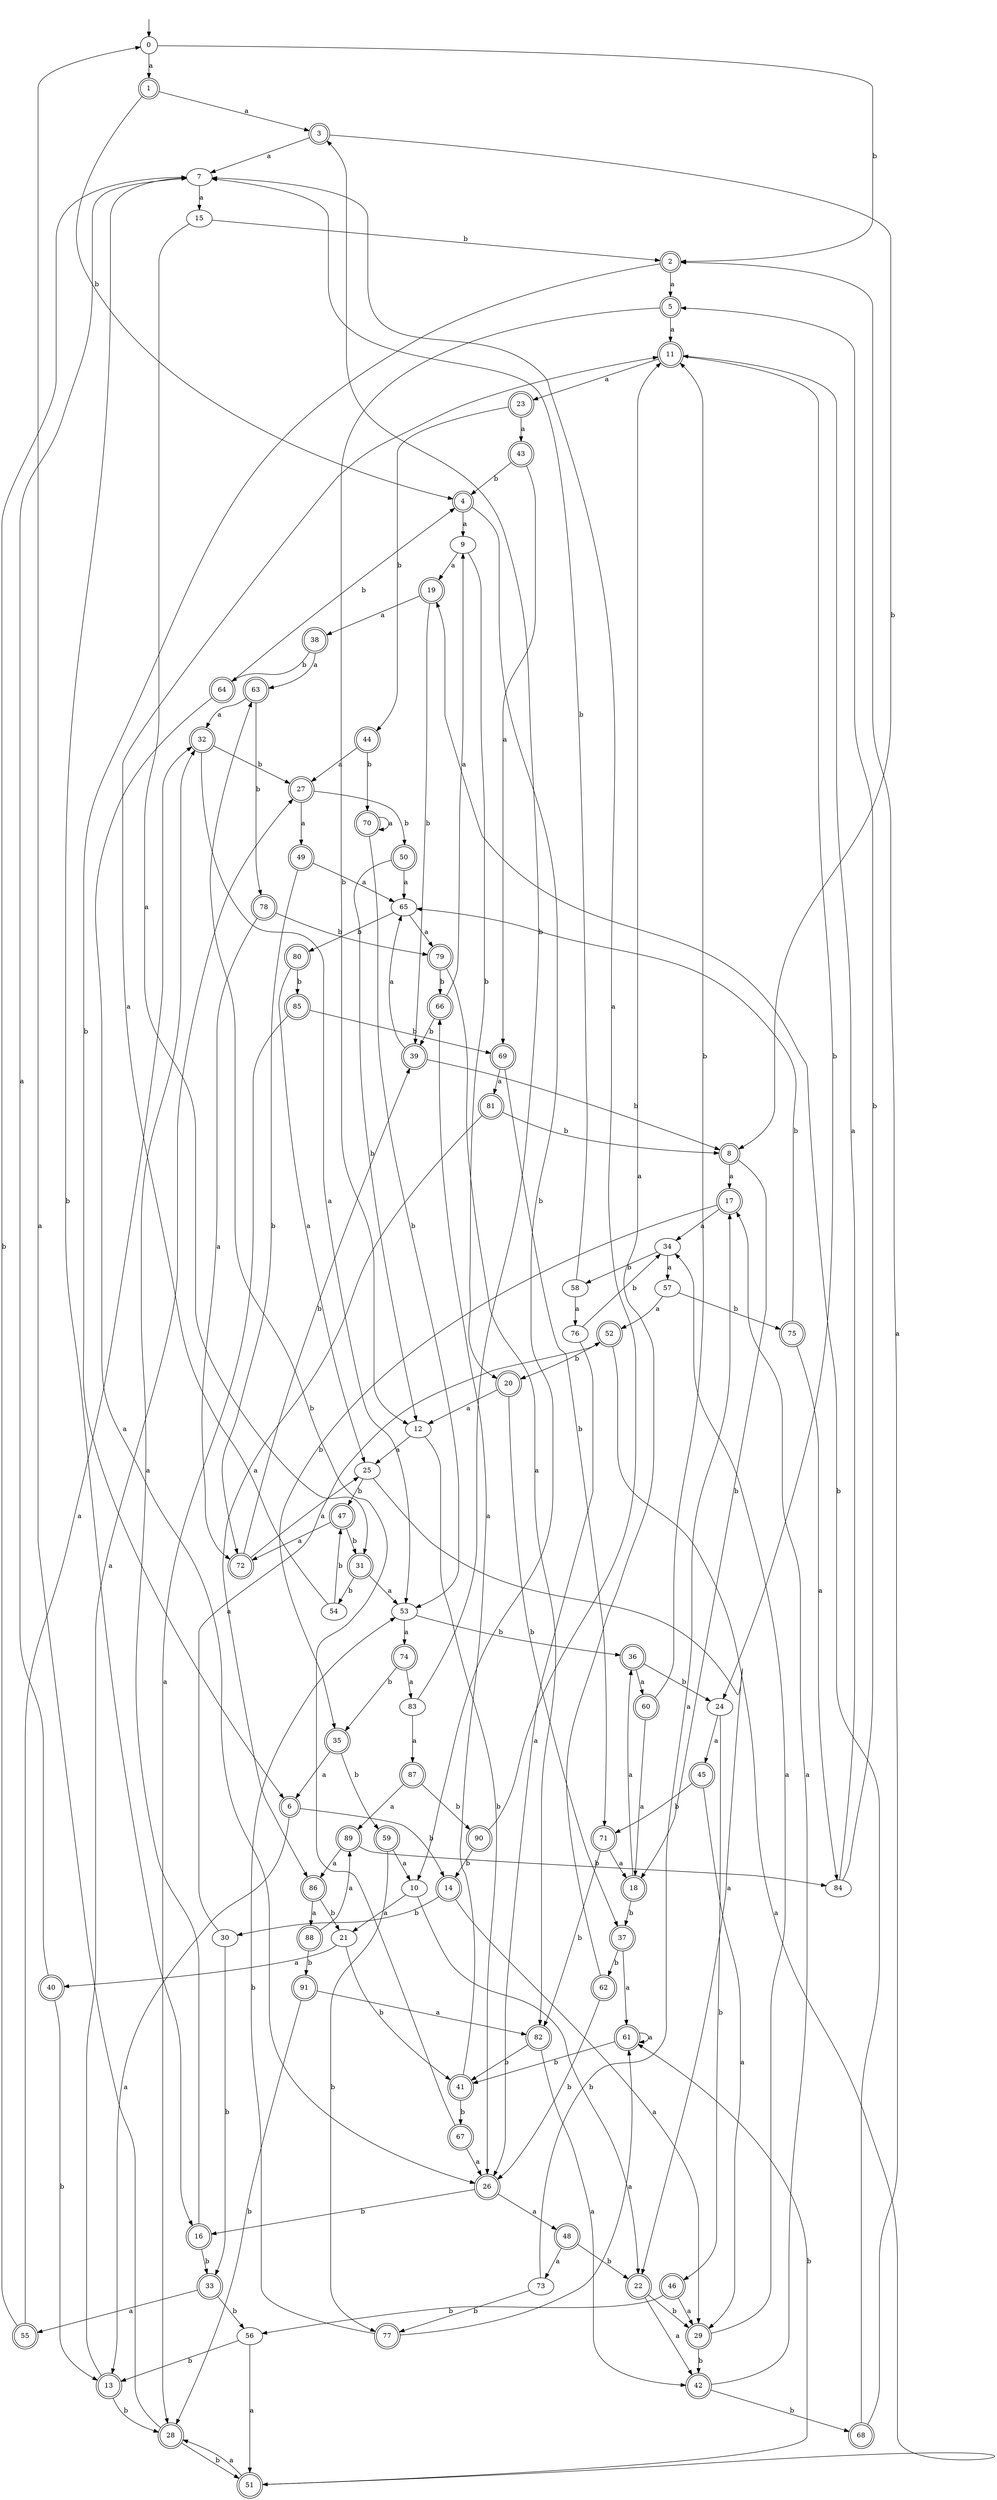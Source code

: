 digraph RandomDFA {
  __start0 [label="", shape=none];
  __start0 -> 0 [label=""];
  0 [shape=circle]
  0 -> 1 [label="a"]
  0 -> 2 [label="b"]
  1 [shape=doublecircle]
  1 -> 3 [label="a"]
  1 -> 4 [label="b"]
  2 [shape=doublecircle]
  2 -> 5 [label="a"]
  2 -> 6 [label="b"]
  3 [shape=doublecircle]
  3 -> 7 [label="a"]
  3 -> 8 [label="b"]
  4 [shape=doublecircle]
  4 -> 9 [label="a"]
  4 -> 10 [label="b"]
  5 [shape=doublecircle]
  5 -> 11 [label="a"]
  5 -> 12 [label="b"]
  6 [shape=doublecircle]
  6 -> 13 [label="a"]
  6 -> 14 [label="b"]
  7
  7 -> 15 [label="a"]
  7 -> 16 [label="b"]
  8 [shape=doublecircle]
  8 -> 17 [label="a"]
  8 -> 18 [label="b"]
  9
  9 -> 19 [label="a"]
  9 -> 20 [label="b"]
  10
  10 -> 21 [label="a"]
  10 -> 22 [label="b"]
  11 [shape=doublecircle]
  11 -> 23 [label="a"]
  11 -> 24 [label="b"]
  12
  12 -> 25 [label="a"]
  12 -> 26 [label="b"]
  13 [shape=doublecircle]
  13 -> 27 [label="a"]
  13 -> 28 [label="b"]
  14 [shape=doublecircle]
  14 -> 29 [label="a"]
  14 -> 30 [label="b"]
  15
  15 -> 31 [label="a"]
  15 -> 2 [label="b"]
  16 [shape=doublecircle]
  16 -> 32 [label="a"]
  16 -> 33 [label="b"]
  17 [shape=doublecircle]
  17 -> 34 [label="a"]
  17 -> 35 [label="b"]
  18 [shape=doublecircle]
  18 -> 36 [label="a"]
  18 -> 37 [label="b"]
  19 [shape=doublecircle]
  19 -> 38 [label="a"]
  19 -> 39 [label="b"]
  20 [shape=doublecircle]
  20 -> 12 [label="a"]
  20 -> 37 [label="b"]
  21
  21 -> 40 [label="a"]
  21 -> 41 [label="b"]
  22 [shape=doublecircle]
  22 -> 42 [label="a"]
  22 -> 29 [label="b"]
  23 [shape=doublecircle]
  23 -> 43 [label="a"]
  23 -> 44 [label="b"]
  24
  24 -> 45 [label="a"]
  24 -> 46 [label="b"]
  25
  25 -> 22 [label="a"]
  25 -> 47 [label="b"]
  26 [shape=doublecircle]
  26 -> 48 [label="a"]
  26 -> 16 [label="b"]
  27 [shape=doublecircle]
  27 -> 49 [label="a"]
  27 -> 50 [label="b"]
  28 [shape=doublecircle]
  28 -> 0 [label="a"]
  28 -> 51 [label="b"]
  29 [shape=doublecircle]
  29 -> 34 [label="a"]
  29 -> 42 [label="b"]
  30
  30 -> 52 [label="a"]
  30 -> 33 [label="b"]
  31 [shape=doublecircle]
  31 -> 53 [label="a"]
  31 -> 54 [label="b"]
  32 [shape=doublecircle]
  32 -> 53 [label="a"]
  32 -> 27 [label="b"]
  33 [shape=doublecircle]
  33 -> 55 [label="a"]
  33 -> 56 [label="b"]
  34
  34 -> 57 [label="a"]
  34 -> 58 [label="b"]
  35 [shape=doublecircle]
  35 -> 6 [label="a"]
  35 -> 59 [label="b"]
  36 [shape=doublecircle]
  36 -> 60 [label="a"]
  36 -> 24 [label="b"]
  37 [shape=doublecircle]
  37 -> 61 [label="a"]
  37 -> 62 [label="b"]
  38 [shape=doublecircle]
  38 -> 63 [label="a"]
  38 -> 64 [label="b"]
  39 [shape=doublecircle]
  39 -> 65 [label="a"]
  39 -> 8 [label="b"]
  40 [shape=doublecircle]
  40 -> 7 [label="a"]
  40 -> 13 [label="b"]
  41 [shape=doublecircle]
  41 -> 66 [label="a"]
  41 -> 67 [label="b"]
  42 [shape=doublecircle]
  42 -> 17 [label="a"]
  42 -> 68 [label="b"]
  43 [shape=doublecircle]
  43 -> 69 [label="a"]
  43 -> 4 [label="b"]
  44 [shape=doublecircle]
  44 -> 27 [label="a"]
  44 -> 70 [label="b"]
  45 [shape=doublecircle]
  45 -> 29 [label="a"]
  45 -> 71 [label="b"]
  46 [shape=doublecircle]
  46 -> 29 [label="a"]
  46 -> 56 [label="b"]
  47 [shape=doublecircle]
  47 -> 72 [label="a"]
  47 -> 31 [label="b"]
  48 [shape=doublecircle]
  48 -> 73 [label="a"]
  48 -> 22 [label="b"]
  49 [shape=doublecircle]
  49 -> 65 [label="a"]
  49 -> 72 [label="b"]
  50 [shape=doublecircle]
  50 -> 65 [label="a"]
  50 -> 12 [label="b"]
  51 [shape=doublecircle]
  51 -> 28 [label="a"]
  51 -> 61 [label="b"]
  52 [shape=doublecircle]
  52 -> 51 [label="a"]
  52 -> 20 [label="b"]
  53
  53 -> 74 [label="a"]
  53 -> 36 [label="b"]
  54
  54 -> 11 [label="a"]
  54 -> 47 [label="b"]
  55 [shape=doublecircle]
  55 -> 32 [label="a"]
  55 -> 7 [label="b"]
  56
  56 -> 51 [label="a"]
  56 -> 13 [label="b"]
  57
  57 -> 52 [label="a"]
  57 -> 75 [label="b"]
  58
  58 -> 76 [label="a"]
  58 -> 7 [label="b"]
  59 [shape=doublecircle]
  59 -> 10 [label="a"]
  59 -> 77 [label="b"]
  60 [shape=doublecircle]
  60 -> 18 [label="a"]
  60 -> 11 [label="b"]
  61 [shape=doublecircle]
  61 -> 61 [label="a"]
  61 -> 41 [label="b"]
  62 [shape=doublecircle]
  62 -> 11 [label="a"]
  62 -> 26 [label="b"]
  63 [shape=doublecircle]
  63 -> 32 [label="a"]
  63 -> 78 [label="b"]
  64 [shape=doublecircle]
  64 -> 26 [label="a"]
  64 -> 4 [label="b"]
  65
  65 -> 79 [label="a"]
  65 -> 80 [label="b"]
  66 [shape=doublecircle]
  66 -> 9 [label="a"]
  66 -> 39 [label="b"]
  67 [shape=doublecircle]
  67 -> 26 [label="a"]
  67 -> 63 [label="b"]
  68 [shape=doublecircle]
  68 -> 2 [label="a"]
  68 -> 19 [label="b"]
  69 [shape=doublecircle]
  69 -> 81 [label="a"]
  69 -> 71 [label="b"]
  70 [shape=doublecircle]
  70 -> 70 [label="a"]
  70 -> 53 [label="b"]
  71 [shape=doublecircle]
  71 -> 18 [label="a"]
  71 -> 82 [label="b"]
  72 [shape=doublecircle]
  72 -> 25 [label="a"]
  72 -> 39 [label="b"]
  73
  73 -> 17 [label="a"]
  73 -> 77 [label="b"]
  74 [shape=doublecircle]
  74 -> 83 [label="a"]
  74 -> 35 [label="b"]
  75 [shape=doublecircle]
  75 -> 84 [label="a"]
  75 -> 65 [label="b"]
  76
  76 -> 26 [label="a"]
  76 -> 34 [label="b"]
  77 [shape=doublecircle]
  77 -> 61 [label="a"]
  77 -> 53 [label="b"]
  78 [shape=doublecircle]
  78 -> 72 [label="a"]
  78 -> 79 [label="b"]
  79 [shape=doublecircle]
  79 -> 82 [label="a"]
  79 -> 66 [label="b"]
  80 [shape=doublecircle]
  80 -> 25 [label="a"]
  80 -> 85 [label="b"]
  81 [shape=doublecircle]
  81 -> 86 [label="a"]
  81 -> 8 [label="b"]
  82 [shape=doublecircle]
  82 -> 42 [label="a"]
  82 -> 41 [label="b"]
  83
  83 -> 87 [label="a"]
  83 -> 3 [label="b"]
  84
  84 -> 11 [label="a"]
  84 -> 5 [label="b"]
  85 [shape=doublecircle]
  85 -> 28 [label="a"]
  85 -> 69 [label="b"]
  86 [shape=doublecircle]
  86 -> 88 [label="a"]
  86 -> 21 [label="b"]
  87 [shape=doublecircle]
  87 -> 89 [label="a"]
  87 -> 90 [label="b"]
  88 [shape=doublecircle]
  88 -> 89 [label="a"]
  88 -> 91 [label="b"]
  89 [shape=doublecircle]
  89 -> 86 [label="a"]
  89 -> 84 [label="b"]
  90 [shape=doublecircle]
  90 -> 7 [label="a"]
  90 -> 14 [label="b"]
  91 [shape=doublecircle]
  91 -> 82 [label="a"]
  91 -> 28 [label="b"]
}
